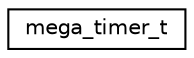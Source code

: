 digraph "Graphical Class Hierarchy"
{
 // LATEX_PDF_SIZE
  edge [fontname="Helvetica",fontsize="10",labelfontname="Helvetica",labelfontsize="10"];
  node [fontname="Helvetica",fontsize="10",shape=record];
  rankdir="LR";
  Node0 [label="mega_timer_t",height=0.2,width=0.4,color="black", fillcolor="white", style="filled",URL="$structmega__timer__t.html",tooltip="Timer register map."];
}
